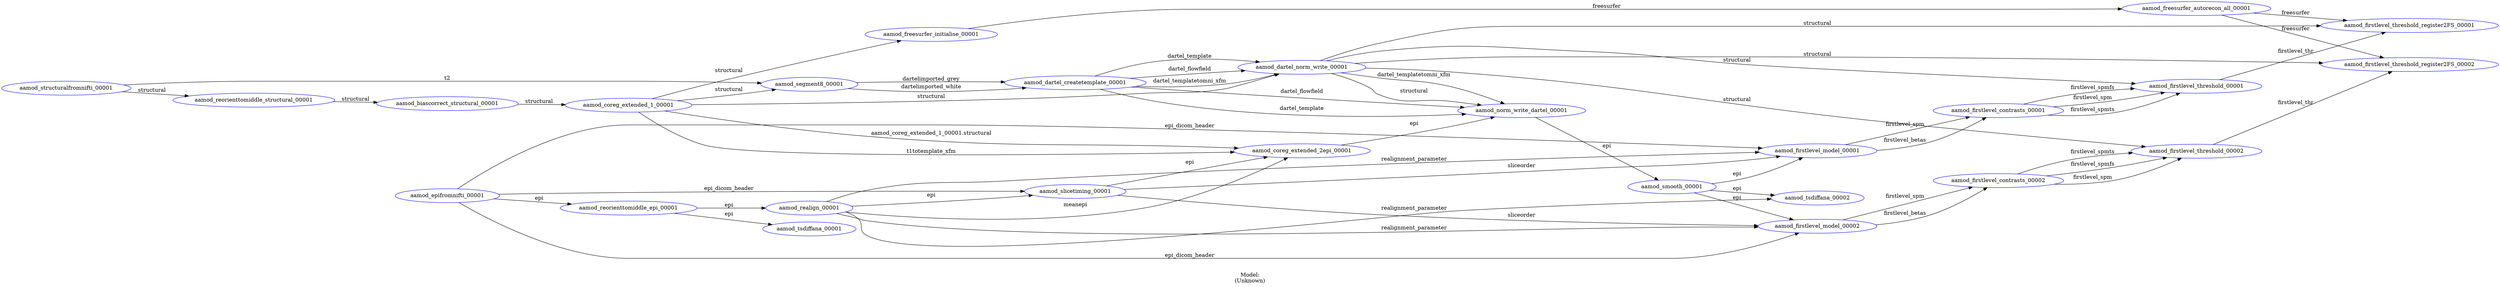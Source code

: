 digraph {
	rankdir = LR;
	charset="utf-8";

"Raamod_structuralfromnifti_00001" -> "Raamod_reorienttomiddle_structural_00001" [ label="structural" ];"Raamod_epifromnifti_00001" -> "Raamod_reorienttomiddle_epi_00001" [ label="epi" ];"Raamod_reorienttomiddle_epi_00001" -> "Raamod_tsdiffana_00001" [ label="epi" ];"Raamod_reorienttomiddle_structural_00001" -> "Raamod_biascorrect_structural_00001" [ label="structural" ];"Raamod_biascorrect_structural_00001" -> "Raamod_coreg_extended_1_00001" [ label="structural" ];"Raamod_coreg_extended_1_00001" -> "Raamod_freesurfer_initialise_00001" [ label="structural" ];"Raamod_freesurfer_initialise_00001" -> "Raamod_freesurfer_autorecon_all_00001" [ label="freesurfer" ];"Raamod_coreg_extended_1_00001" -> "Raamod_segment8_00001" [ label="structural" ];"Raamod_structuralfromnifti_00001" -> "Raamod_segment8_00001" [ label="t2" ];"Raamod_segment8_00001" -> "Raamod_dartel_createtemplate_00001" [ label="dartelimported_grey" ];"Raamod_segment8_00001" -> "Raamod_dartel_createtemplate_00001" [ label="dartelimported_white" ];"Raamod_coreg_extended_1_00001" -> "Raamod_dartel_norm_write_00001" [ label="structural" ];"Raamod_dartel_createtemplate_00001" -> "Raamod_dartel_norm_write_00001" [ label="dartel_template" ];"Raamod_dartel_createtemplate_00001" -> "Raamod_dartel_norm_write_00001" [ label="dartel_flowfield" ];"Raamod_dartel_createtemplate_00001" -> "Raamod_dartel_norm_write_00001" [ label="dartel_templatetomni_xfm" ];"Raamod_reorienttomiddle_epi_00001" -> "Raamod_realign_00001" [ label="epi" ];"Raamod_realign_00001" -> "Raamod_slicetiming_00001" [ label="epi" ];"Raamod_epifromnifti_00001" -> "Raamod_slicetiming_00001" [ label="epi_dicom_header" ];"Raamod_coreg_extended_1_00001" -> "Raamod_coreg_extended_2epi_00001" [ label="t1totemplate_xfm" ];"Raamod_slicetiming_00001" -> "Raamod_coreg_extended_2epi_00001" [ label="epi" ];"Raamod_realign_00001" -> "Raamod_coreg_extended_2epi_00001" [ label="meanepi" ];"Raamod_coreg_extended_1_00001" -> "Raamod_coreg_extended_2epi_00001" [ label="aamod_coreg_extended_1_00001.structural" ];"Raamod_dartel_createtemplate_00001" -> "Raamod_norm_write_dartel_00001" [ label="dartel_template" ];"Raamod_dartel_norm_write_00001" -> "Raamod_norm_write_dartel_00001" [ label="dartel_templatetomni_xfm" ];"Raamod_dartel_createtemplate_00001" -> "Raamod_norm_write_dartel_00001" [ label="dartel_flowfield" ];"Raamod_dartel_norm_write_00001" -> "Raamod_norm_write_dartel_00001" [ label="structural" ];"Raamod_coreg_extended_2epi_00001" -> "Raamod_norm_write_dartel_00001" [ label="epi" ];"Raamod_norm_write_dartel_00001" -> "Raamod_smooth_00001" [ label="epi" ];"Raamod_smooth_00001" -> "Raamod_tsdiffana_00002" [ label="epi" ];"Raamod_realign_00001" -> "Raamod_tsdiffana_00002" [ label="realignment_parameter" ];"Raamod_smooth_00001" -> "Raamod_firstlevel_model_00001" [ label="epi" ];"Raamod_epifromnifti_00001" -> "Raamod_firstlevel_model_00001" [ label="epi_dicom_header" ];"Raamod_slicetiming_00001" -> "Raamod_firstlevel_model_00001" [ label="sliceorder" ];"Raamod_realign_00001" -> "Raamod_firstlevel_model_00001" [ label="realignment_parameter" ];"Raamod_firstlevel_model_00001" -> "Raamod_firstlevel_contrasts_00001" [ label="firstlevel_spm" ];"Raamod_firstlevel_model_00001" -> "Raamod_firstlevel_contrasts_00001" [ label="firstlevel_betas" ];"Raamod_firstlevel_contrasts_00001" -> "Raamod_firstlevel_threshold_00001" [ label="firstlevel_spm" ];"Raamod_firstlevel_contrasts_00001" -> "Raamod_firstlevel_threshold_00001" [ label="firstlevel_spmts" ];"Raamod_firstlevel_contrasts_00001" -> "Raamod_firstlevel_threshold_00001" [ label="firstlevel_spmfs" ];"Raamod_dartel_norm_write_00001" -> "Raamod_firstlevel_threshold_00001" [ label="structural" ];"Raamod_freesurfer_autorecon_all_00001" -> "Raamod_firstlevel_threshold_register2FS_00001" [ label="freesurfer" ];"Raamod_dartel_norm_write_00001" -> "Raamod_firstlevel_threshold_register2FS_00001" [ label="structural" ];"Raamod_firstlevel_threshold_00001" -> "Raamod_firstlevel_threshold_register2FS_00001" [ label="firstlevel_thr" ];"Raamod_smooth_00001" -> "Raamod_firstlevel_model_00002" [ label="epi" ];"Raamod_epifromnifti_00001" -> "Raamod_firstlevel_model_00002" [ label="epi_dicom_header" ];"Raamod_slicetiming_00001" -> "Raamod_firstlevel_model_00002" [ label="sliceorder" ];"Raamod_realign_00001" -> "Raamod_firstlevel_model_00002" [ label="realignment_parameter" ];"Raamod_firstlevel_model_00002" -> "Raamod_firstlevel_contrasts_00002" [ label="firstlevel_spm" ];"Raamod_firstlevel_model_00002" -> "Raamod_firstlevel_contrasts_00002" [ label="firstlevel_betas" ];"Raamod_firstlevel_contrasts_00002" -> "Raamod_firstlevel_threshold_00002" [ label="firstlevel_spm" ];"Raamod_firstlevel_contrasts_00002" -> "Raamod_firstlevel_threshold_00002" [ label="firstlevel_spmts" ];"Raamod_firstlevel_contrasts_00002" -> "Raamod_firstlevel_threshold_00002" [ label="firstlevel_spmfs" ];"Raamod_dartel_norm_write_00001" -> "Raamod_firstlevel_threshold_00002" [ label="structural" ];"Raamod_freesurfer_autorecon_all_00001" -> "Raamod_firstlevel_threshold_register2FS_00002" [ label="freesurfer" ];"Raamod_dartel_norm_write_00001" -> "Raamod_firstlevel_threshold_register2FS_00002" [ label="structural" ];"Raamod_firstlevel_threshold_00002" -> "Raamod_firstlevel_threshold_register2FS_00002" [ label="firstlevel_thr" ];
	// Resources
	"Raamod_structuralfromnifti_00001" [ label="aamod_structuralfromnifti_00001", shape = ellipse, color = blue ]; 
	"Raamod_reorienttomiddle_structural_00001" [ label="aamod_reorienttomiddle_structural_00001", shape = ellipse, color = blue ]; 
	"Raamod_epifromnifti_00001" [ label="aamod_epifromnifti_00001", shape = ellipse, color = blue ]; 
	"Raamod_reorienttomiddle_epi_00001" [ label="aamod_reorienttomiddle_epi_00001", shape = ellipse, color = blue ]; 
	"Raamod_tsdiffana_00001" [ label="aamod_tsdiffana_00001", shape = ellipse, color = blue ]; 
	"Raamod_biascorrect_structural_00001" [ label="aamod_biascorrect_structural_00001", shape = ellipse, color = blue ]; 
	"Raamod_coreg_extended_1_00001" [ label="aamod_coreg_extended_1_00001", shape = ellipse, color = blue ]; 
	"Raamod_freesurfer_initialise_00001" [ label="aamod_freesurfer_initialise_00001", shape = ellipse, color = blue ]; 
	"Raamod_freesurfer_autorecon_all_00001" [ label="aamod_freesurfer_autorecon_all_00001", shape = ellipse, color = blue ]; 
	"Raamod_segment8_00001" [ label="aamod_segment8_00001", shape = ellipse, color = blue ]; 
	"Raamod_dartel_createtemplate_00001" [ label="aamod_dartel_createtemplate_00001", shape = ellipse, color = blue ]; 
	"Raamod_dartel_norm_write_00001" [ label="aamod_dartel_norm_write_00001", shape = ellipse, color = blue ]; 
	"Raamod_realign_00001" [ label="aamod_realign_00001", shape = ellipse, color = blue ]; 
	"Raamod_slicetiming_00001" [ label="aamod_slicetiming_00001", shape = ellipse, color = blue ]; 
	"Raamod_coreg_extended_2epi_00001" [ label="aamod_coreg_extended_2epi_00001", shape = ellipse, color = blue ]; 
	"Raamod_norm_write_dartel_00001" [ label="aamod_norm_write_dartel_00001", shape = ellipse, color = blue ]; 
	"Raamod_smooth_00001" [ label="aamod_smooth_00001", shape = ellipse, color = blue ]; 
	"Raamod_tsdiffana_00002" [ label="aamod_tsdiffana_00002", shape = ellipse, color = blue ]; 
	"Raamod_firstlevel_model_00001" [ label="aamod_firstlevel_model_00001", shape = ellipse, color = blue ]; 
	"Raamod_firstlevel_contrasts_00001" [ label="aamod_firstlevel_contrasts_00001", shape = ellipse, color = blue ]; 
	"Raamod_firstlevel_threshold_00001" [ label="aamod_firstlevel_threshold_00001", shape = ellipse, color = blue ]; 
	"Raamod_firstlevel_threshold_register2FS_00001" [ label="aamod_firstlevel_threshold_register2FS_00001", shape = ellipse, color = blue ]; 
	"Raamod_firstlevel_model_00002" [ label="aamod_firstlevel_model_00002", shape = ellipse, color = blue ]; 
	"Raamod_firstlevel_contrasts_00002" [ label="aamod_firstlevel_contrasts_00002", shape = ellipse, color = blue ]; 
	"Raamod_firstlevel_threshold_00002" [ label="aamod_firstlevel_threshold_00002", shape = ellipse, color = blue ]; 
	"Raamod_firstlevel_threshold_register2FS_00002" [ label="aamod_firstlevel_threshold_register2FS_00002", shape = ellipse, color = blue ]; 

	// Anonymous nodes

	// Literals

	label="\n\nModel:\n(Unknown)";
}
